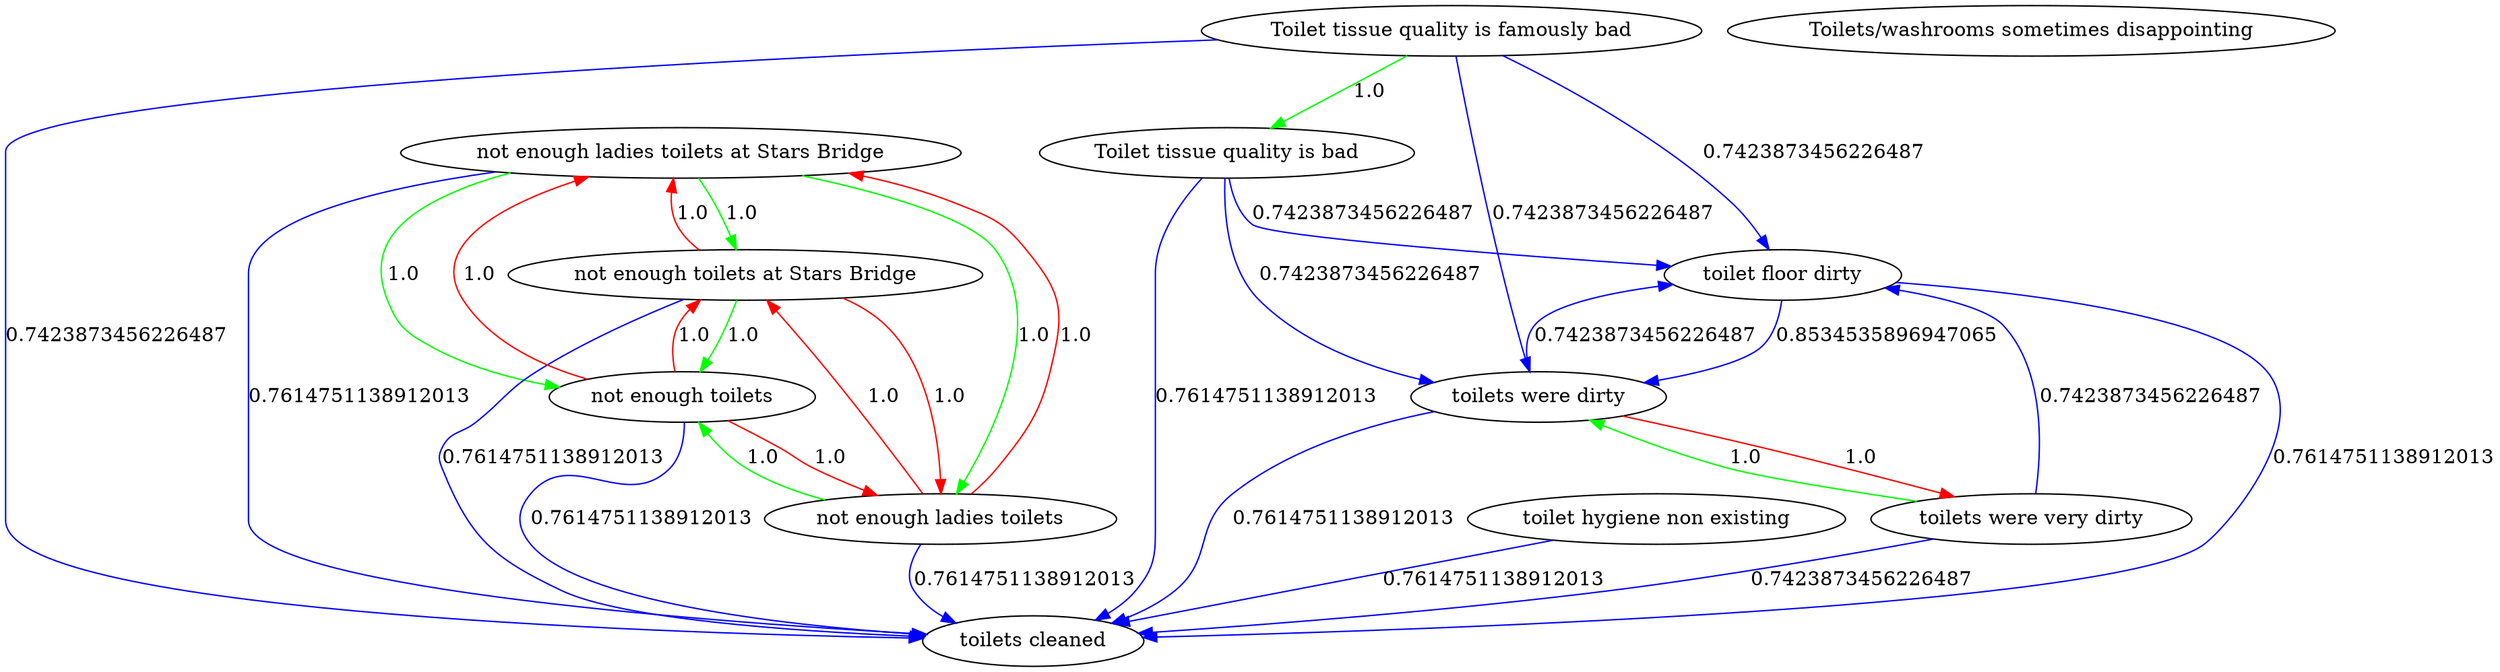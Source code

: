 digraph rawGraph {
"Toilet tissue quality is famously bad";"Toilet tissue quality is bad";"Toilets/washrooms sometimes disappointing";"not enough ladies toilets at Stars Bridge";"not enough toilets at Stars Bridge";"not enough toilets";"not enough ladies toilets";"toilet floor dirty";"toilet hygiene non existing";"toilets cleaned";"toilets were very dirty";"toilets were dirty";"Toilet tissue quality is famously bad" -> "Toilet tissue quality is bad" [label=1.0] [color=green]
"not enough ladies toilets at Stars Bridge" -> "not enough toilets at Stars Bridge" [label=1.0] [color=green]
"not enough toilets at Stars Bridge" -> "not enough toilets" [label=1.0] [color=green]
"not enough ladies toilets at Stars Bridge" -> "not enough ladies toilets" [label=1.0] [color=green]
"not enough ladies toilets" -> "not enough toilets" [label=1.0] [color=green]
"not enough ladies toilets at Stars Bridge" -> "not enough toilets" [label=1.0] [color=green]
"not enough toilets at Stars Bridge" -> "not enough ladies toilets at Stars Bridge" [label=1.0] [color=red]
"not enough toilets at Stars Bridge" -> "not enough ladies toilets" [label=1.0] [color=red]
"not enough toilets" -> "not enough ladies toilets at Stars Bridge" [label=1.0] [color=red]
"not enough toilets" -> "not enough toilets at Stars Bridge" [label=1.0] [color=red]
"not enough toilets" -> "not enough ladies toilets" [label=1.0] [color=red]
"not enough ladies toilets" -> "not enough ladies toilets at Stars Bridge" [label=1.0] [color=red]
"not enough ladies toilets" -> "not enough toilets at Stars Bridge" [label=1.0] [color=red]
"not enough toilets" -> "toilets cleaned" [label=0.7614751138912013] [color=blue]
"Toilet tissue quality is bad" -> "toilets cleaned" [label=0.7614751138912013] [color=blue]
"toilet hygiene non existing" -> "toilets cleaned" [label=0.7614751138912013] [color=blue]
"toilet floor dirty" -> "toilets cleaned" [label=0.7614751138912013] [color=blue]
"toilets were very dirty" -> "toilets were dirty" [label=1.0] [color=green]
"toilets were dirty" -> "toilets were very dirty" [label=1.0] [color=red]
"Toilet tissue quality is bad" -> "toilets were dirty" [label=0.7423873456226487] [color=blue]
"toilet floor dirty" -> "toilets were dirty" [label=0.8534535896947065] [color=blue]
"toilets were dirty" -> "toilet floor dirty" [label=0.7423873456226487] [color=blue]
"toilets were dirty" -> "toilets cleaned" [label=0.7614751138912013] [color=blue]
"Toilet tissue quality is famously bad" -> "toilets were dirty" [label=0.7423873456226487] [color=blue]
"Toilet tissue quality is famously bad" -> "toilets cleaned" [label=0.7423873456226487] [color=blue]
"Toilet tissue quality is bad" -> "toilet floor dirty" [label=0.7423873456226487] [color=blue]
"not enough ladies toilets at Stars Bridge" -> "toilets cleaned" [label=0.7614751138912013] [color=blue]
"not enough toilets at Stars Bridge" -> "toilets cleaned" [label=0.7614751138912013] [color=blue]
"not enough ladies toilets" -> "toilets cleaned" [label=0.7614751138912013] [color=blue]
"toilets were very dirty" -> "toilet floor dirty" [label=0.7423873456226487] [color=blue]
"toilets were very dirty" -> "toilets cleaned" [label=0.7423873456226487] [color=blue]
"Toilet tissue quality is famously bad" -> "toilet floor dirty" [label=0.7423873456226487] [color=blue]
}
